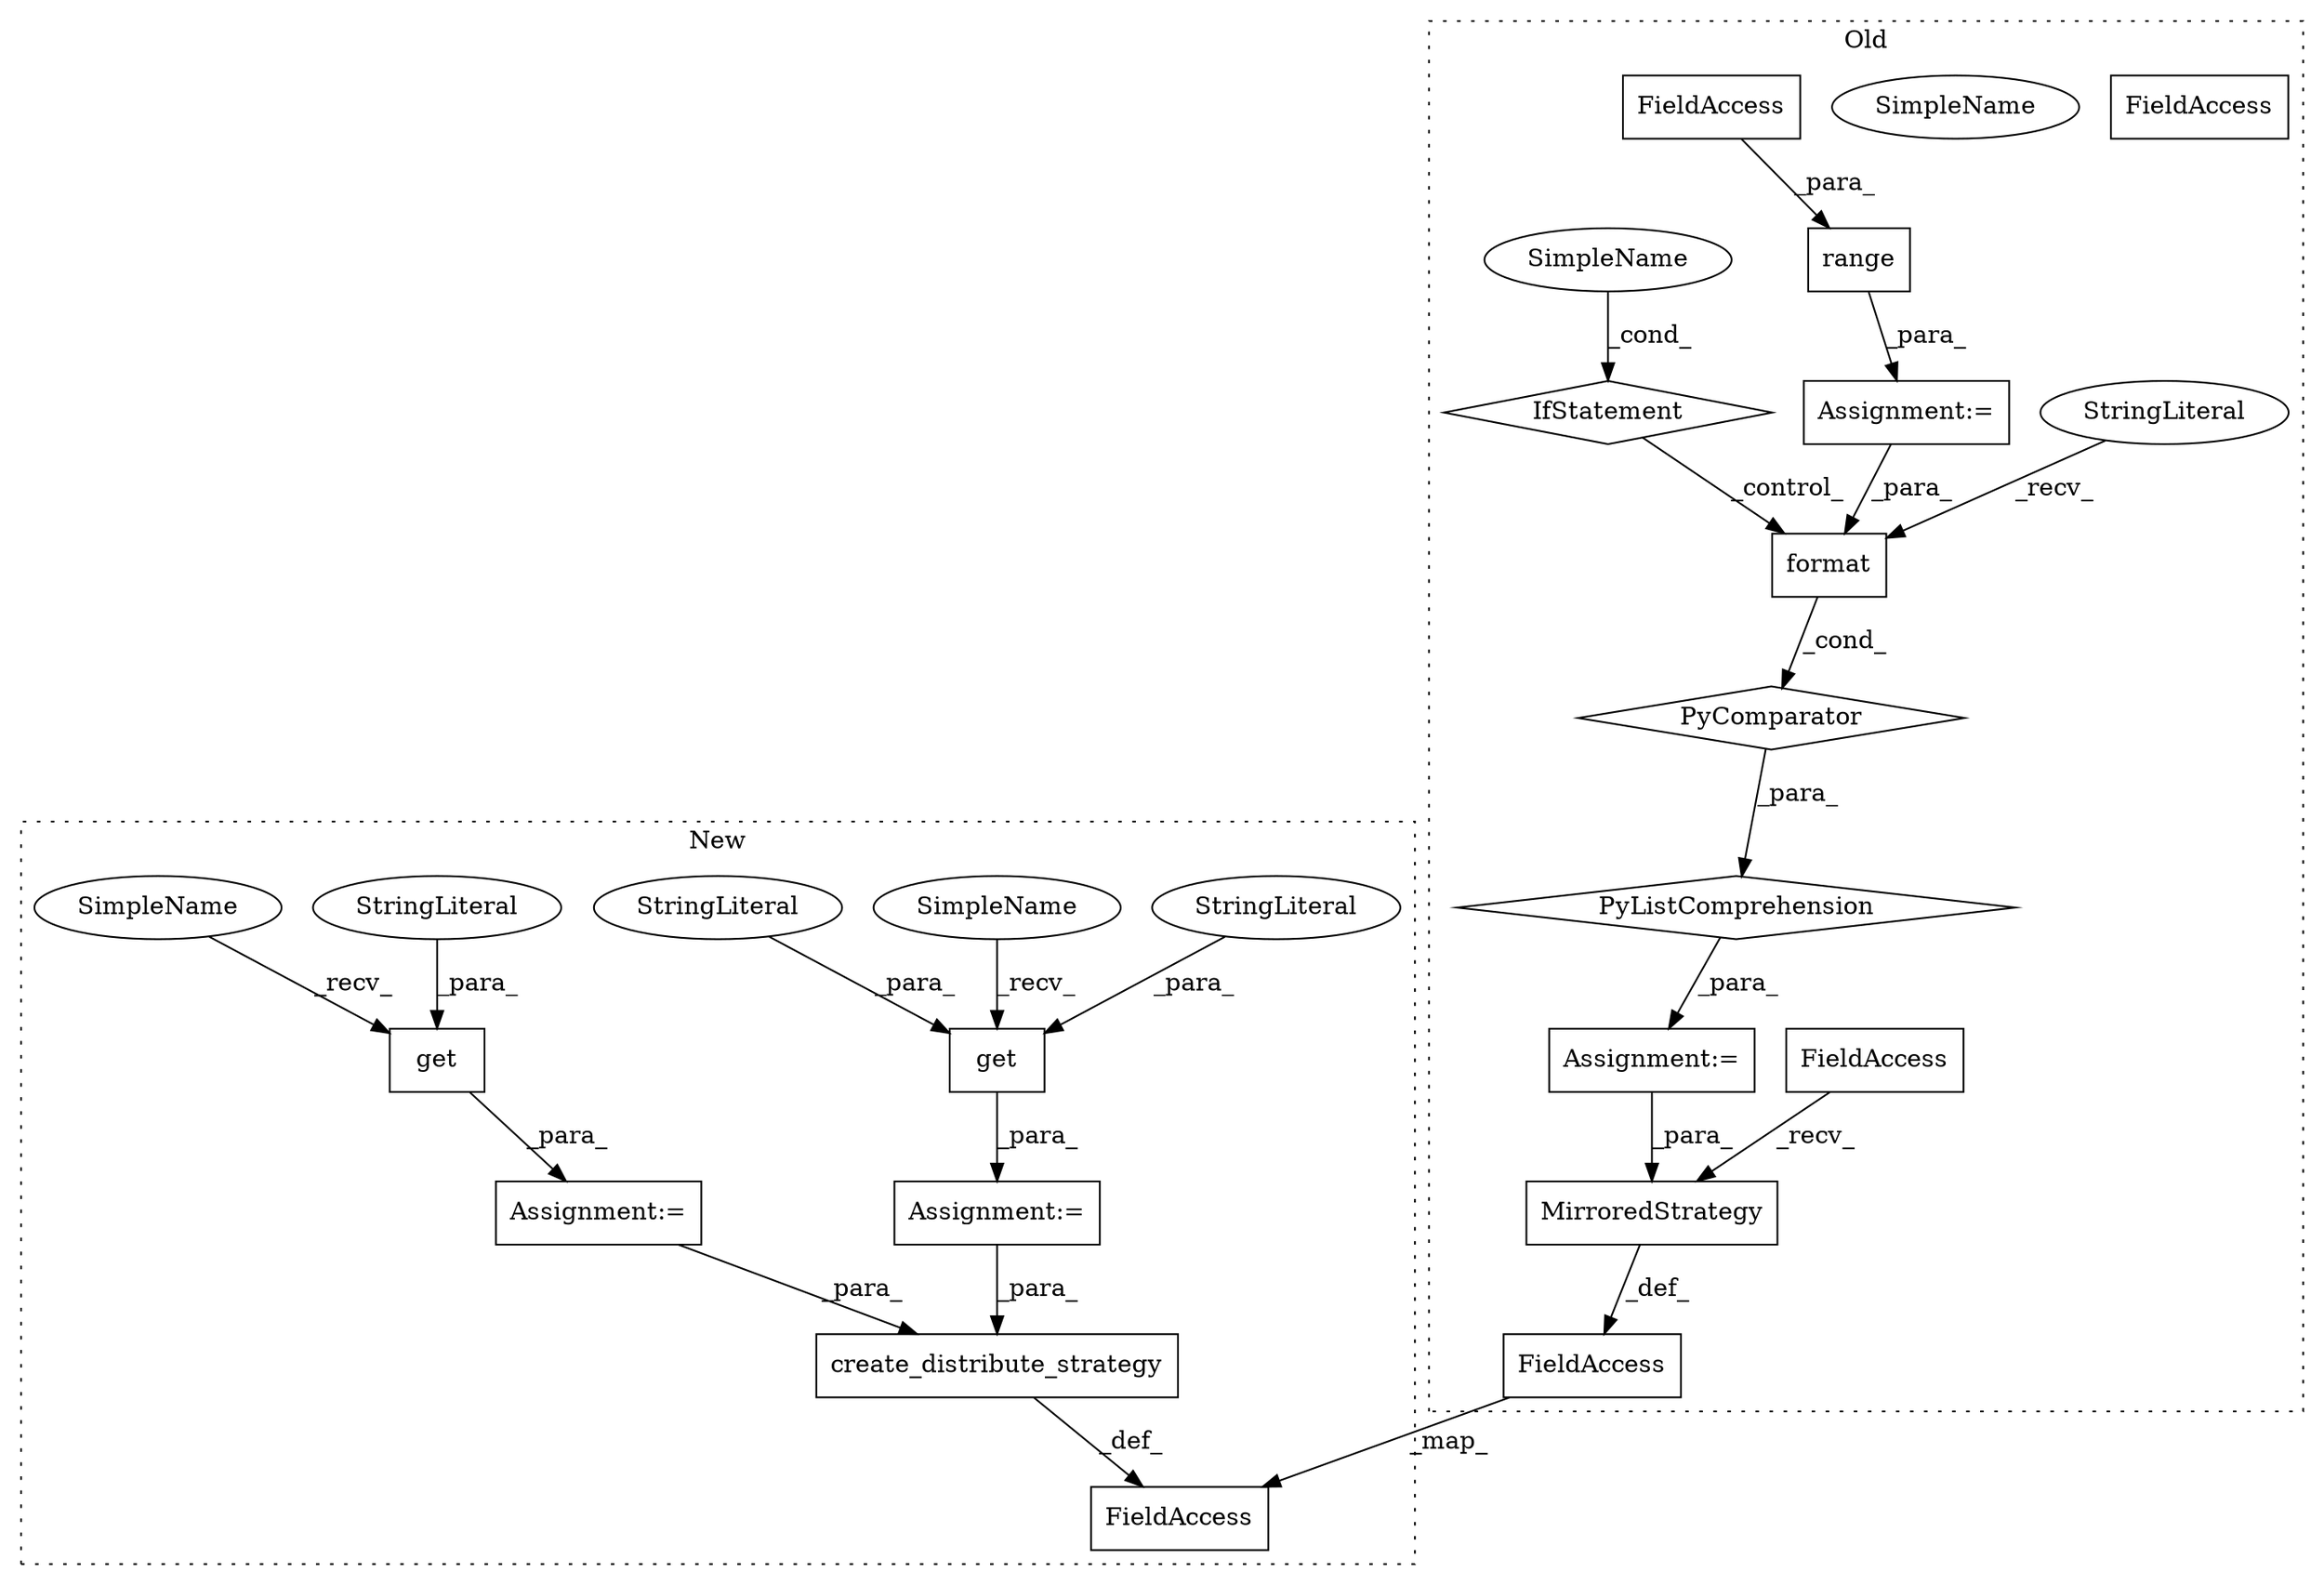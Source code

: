 digraph G {
subgraph cluster0 {
1 [label="MirroredStrategy" a="32" s="2836,2860" l="17,1" shape="box"];
3 [label="format" a="32" s="2693,2701" l="7,1" shape="box"];
4 [label="range" a="32" s="2767,2782" l="6,1" shape="box"];
5 [label="PyListComprehension" a="109" s="2676" l="124" shape="diamond"];
6 [label="PyComparator" a="113" s="2760" l="32" shape="diamond"];
8 [label="FieldAccess" a="22" s="2773" l="9" shape="box"];
9 [label="FieldAccess" a="22" s="2814" l="21" shape="box"];
10 [label="SimpleName" a="42" s="2787" l="5" shape="ellipse"];
11 [label="IfStatement" a="25" s="2760" l="32" shape="diamond"];
13 [label="StringLiteral" a="45" s="2676" l="16" shape="ellipse"];
15 [label="Assignment:=" a="7" s="2664" l="12" shape="box"];
18 [label="Assignment:=" a="7" s="2760" l="32" shape="box"];
22 [label="FieldAccess" a="22" s="2800" l="13" shape="box"];
25 [label="FieldAccess" a="22" s="2773" l="9" shape="box"];
26 [label="SimpleName" a="42" s="2787" l="5" shape="ellipse"];
label = "Old";
style="dotted";
}
subgraph cluster1 {
2 [label="get" a="32" s="2839,2853" l="4,1" shape="box"];
7 [label="get" a="32" s="2752,2780" l="4,1" shape="box"];
12 [label="create_distribute_strategy" a="32" s="2874,2928" l="27,1" shape="box"];
14 [label="StringLiteral" a="45" s="2772" l="8" shape="ellipse"];
16 [label="StringLiteral" a="45" s="2756" l="15" shape="ellipse"];
17 [label="Assignment:=" a="7" s="2831" l="1" shape="box"];
19 [label="StringLiteral" a="45" s="2843" l="10" shape="ellipse"];
20 [label="Assignment:=" a="7" s="2744" l="1" shape="box"];
21 [label="FieldAccess" a="22" s="2860" l="13" shape="box"];
23 [label="SimpleName" a="42" s="2745" l="6" shape="ellipse"];
24 [label="SimpleName" a="42" s="2832" l="6" shape="ellipse"];
label = "New";
style="dotted";
}
1 -> 22 [label="_def_"];
2 -> 17 [label="_para_"];
3 -> 6 [label="_cond_"];
4 -> 18 [label="_para_"];
5 -> 15 [label="_para_"];
6 -> 5 [label="_para_"];
7 -> 20 [label="_para_"];
9 -> 1 [label="_recv_"];
11 -> 3 [label="_control_"];
12 -> 21 [label="_def_"];
13 -> 3 [label="_recv_"];
14 -> 7 [label="_para_"];
15 -> 1 [label="_para_"];
16 -> 7 [label="_para_"];
17 -> 12 [label="_para_"];
18 -> 3 [label="_para_"];
19 -> 2 [label="_para_"];
20 -> 12 [label="_para_"];
22 -> 21 [label="_map_"];
23 -> 7 [label="_recv_"];
24 -> 2 [label="_recv_"];
25 -> 4 [label="_para_"];
26 -> 11 [label="_cond_"];
}